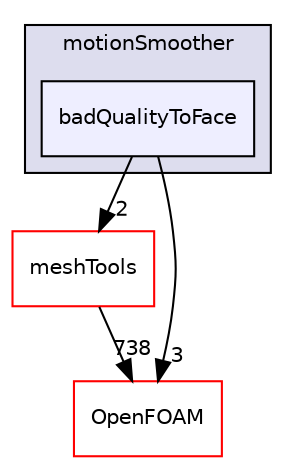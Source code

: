 digraph "src/dynamicMesh/motionSmoother/badQualityToFace" {
  bgcolor=transparent;
  compound=true
  node [ fontsize="10", fontname="Helvetica"];
  edge [ labelfontsize="10", labelfontname="Helvetica"];
  subgraph clusterdir_a5f41142d67d2cb37e86033b3571a7be {
    graph [ bgcolor="#ddddee", pencolor="black", label="motionSmoother" fontname="Helvetica", fontsize="10", URL="dir_a5f41142d67d2cb37e86033b3571a7be.html"]
  dir_7e654cc5ed8139611764abbf36873e77 [shape=box, label="badQualityToFace", style="filled", fillcolor="#eeeeff", pencolor="black", URL="dir_7e654cc5ed8139611764abbf36873e77.html"];
  }
  dir_ae30ad0bef50cf391b24c614251bb9fd [shape=box label="meshTools" color="red" URL="dir_ae30ad0bef50cf391b24c614251bb9fd.html"];
  dir_c5473ff19b20e6ec4dfe5c310b3778a8 [shape=box label="OpenFOAM" color="red" URL="dir_c5473ff19b20e6ec4dfe5c310b3778a8.html"];
  dir_ae30ad0bef50cf391b24c614251bb9fd->dir_c5473ff19b20e6ec4dfe5c310b3778a8 [headlabel="738", labeldistance=1.5 headhref="dir_001752_001898.html"];
  dir_7e654cc5ed8139611764abbf36873e77->dir_ae30ad0bef50cf391b24c614251bb9fd [headlabel="2", labeldistance=1.5 headhref="dir_000833_001752.html"];
  dir_7e654cc5ed8139611764abbf36873e77->dir_c5473ff19b20e6ec4dfe5c310b3778a8 [headlabel="3", labeldistance=1.5 headhref="dir_000833_001898.html"];
}
